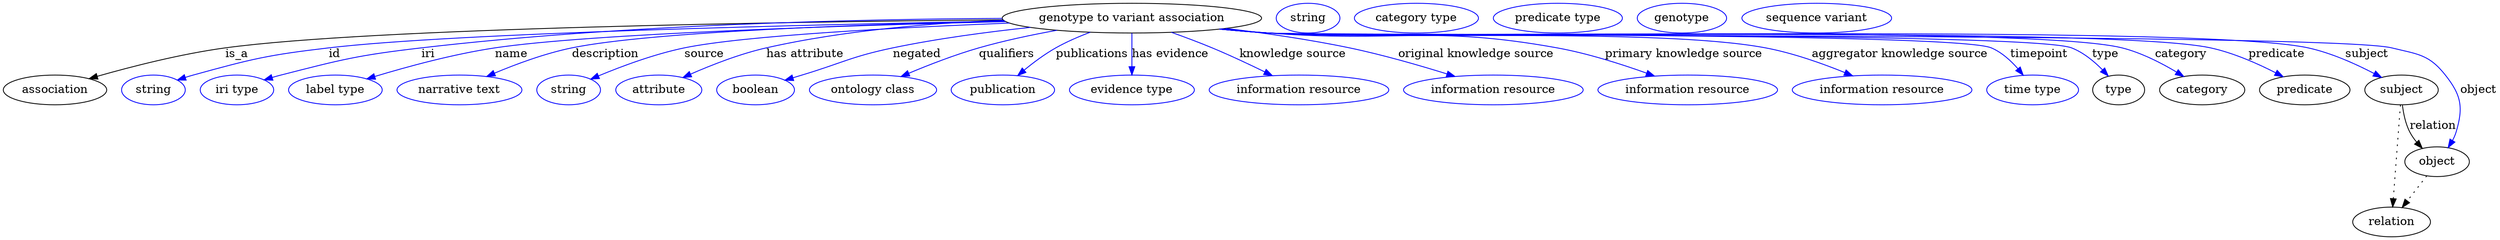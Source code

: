 digraph {
	graph [bb="0,0,3012.4,283"];
	node [label="\N"];
	"genotype to variant association"	[height=0.5,
		label="genotype to variant association",
		pos="1362.4,265",
		width=4.351];
	association	[height=0.5,
		pos="62.394,178",
		width=1.7332];
	"genotype to variant association" -> association	[label=is_a,
		lp="282.39,221.5",
		pos="e,103.35,191.59 1206.7,262.97 949.06,260.6 444.81,252.97 268.39,229 214.66,221.7 154.54,206.24 113.18,194.43"];
	id	[color=blue,
		height=0.5,
		label=string,
		pos="181.39,178",
		width=1.0652];
	"genotype to variant association" -> id	[color=blue,
		label=id,
		lp="400.39,221.5",
		pos="e,210.37,190.01 1208.7,261.49 976.38,257.18 546.47,247.04 393.39,229 319.56,220.3 301.06,215.79 229.39,196 226.28,195.14 223.08,\
194.18 219.89,193.17",
		style=solid];
	iri	[color=blue,
		height=0.5,
		label="iri type",
		pos="282.39,178",
		width=1.2277];
	"genotype to variant association" -> iri	[color=blue,
		label=iri,
		lp="512.39,221.5",
		pos="e,315.3,190.21 1205.7,264.74 1033.2,263.89 748.15,257.6 504.39,229 428.39,220.08 409.51,215.05 335.39,196 332.02,195.13 328.54,194.17 \
325.05,193.16",
		style=solid];
	name	[color=blue,
		height=0.5,
		label="label type",
		pos="401.39,178",
		width=1.5707];
	"genotype to variant association" -> name	[color=blue,
		label=name,
		lp="613.39,221.5",
		pos="e,439.52,191.46 1210,260.84 1020.5,256.25 708.03,246.34 593.39,229 543.53,221.46 487.9,206.19 449.41,194.5",
		style=solid];
	description	[color=blue,
		height=0.5,
		label="narrative text",
		pos="551.39,178",
		width=2.0943];
	"genotype to variant association" -> description	[color=blue,
		label=description,
		lp="726.89,221.5",
		pos="e,584.13,194.32 1208.6,261.42 1040.5,257.65 782.43,248.79 686.39,229 654.24,222.37 619.53,209.38 593.37,198.3",
		style=solid];
	source	[color=blue,
		height=0.5,
		label=string,
		pos="683.39,178",
		width=1.0652];
	"genotype to variant association" -> source	[color=blue,
		label=source,
		lp="845.39,221.5",
		pos="e,709.97,191.19 1214.1,259.1 1080.2,253.83 893.6,244.1 821.39,229 785.74,221.55 746.88,206.83 719.5,195.28",
		style=solid];
	"has attribute"	[color=blue,
		height=0.5,
		label=attribute,
		pos="791.39,178",
		width=1.4443];
	"genotype to variant association" -> "has attribute"	[color=blue,
		label="has attribute",
		lp="967.39,221.5",
		pos="e,820.34,193.03 1206.8,262.68 1121.4,259.22 1014,250.37 920.39,229 888.83,221.8 854.75,208.32 829.54,197.17",
		style=solid];
	negated	[color=blue,
		height=0.5,
		label=boolean,
		pos="908.39,178",
		width=1.2999];
	"genotype to variant association" -> negated	[color=blue,
		label=negated,
		lp="1102.4,221.5",
		pos="e,943.59,189.93 1239.7,253.82 1188,248.32 1127.4,240.29 1073.4,229 1023.4,218.56 1012.2,210.87 963.39,196 960.09,194.99 956.68,193.95 \
953.25,192.9",
		style=solid];
	qualifiers	[color=blue,
		height=0.5,
		label="ontology class",
		pos="1049.4,178",
		width=2.1304];
	"genotype to variant association" -> qualifiers	[color=blue,
		label=qualifiers,
		lp="1210.9,221.5",
		pos="e,1083.3,194.24 1271.7,250.31 1241.5,244.82 1207.7,237.71 1177.4,229 1148.5,220.71 1117.1,208.5 1092.7,198.21",
		style=solid];
	publications	[color=blue,
		height=0.5,
		label=publication,
		pos="1206.4,178",
		width=1.7332];
	"genotype to variant association" -> publications	[color=blue,
		label=publications,
		lp="1314.4,221.5",
		pos="e,1224.4,195.45 1312,247.93 1298.1,242.68 1283.3,236.3 1270.4,229 1257,221.42 1243.3,211.19 1232.1,201.95",
		style=solid];
	"has evidence"	[color=blue,
		height=0.5,
		label="evidence type",
		pos="1362.4,178",
		width=2.0943];
	"genotype to variant association" -> "has evidence"	[color=blue,
		label="has evidence",
		lp="1408.9,221.5",
		pos="e,1362.4,196.18 1362.4,246.8 1362.4,235.16 1362.4,219.55 1362.4,206.24",
		style=solid];
	"knowledge source"	[color=blue,
		height=0.5,
		label="information resource",
		pos="1564.4,178",
		width=3.015];
	"genotype to variant association" -> "knowledge source"	[color=blue,
		label="knowledge source",
		lp="1556.9,221.5",
		pos="e,1532.1,195.37 1410.1,247.83 1425.9,242.2 1443.5,235.62 1459.4,229 1480.7,220.11 1503.9,209.19 1523.1,199.83",
		style=solid];
	"original knowledge source"	[color=blue,
		height=0.5,
		label="information resource",
		pos="1799.4,178",
		width=3.015];
	"genotype to variant association" -> "original knowledge source"	[color=blue,
		label="original knowledge source",
		lp="1778.4,221.5",
		pos="e,1753,194.37 1476,252.6 1522.5,246.96 1576.8,239.15 1625.4,229 1665.3,220.66 1709.4,207.94 1743.3,197.41",
		style=solid];
	"primary knowledge source"	[color=blue,
		height=0.5,
		label="information resource",
		pos="2034.4,178",
		width=3.015];
	"genotype to variant association" -> "primary knowledge source"	[color=blue,
		label="primary knowledge source",
		lp="2029.4,221.5",
		pos="e,1994.2,194.86 1471.7,252.02 1490.6,250.17 1510.1,248.41 1528.4,247 1682.8,235.11 1724,256.59 1876.4,229 1913.4,222.29 1953.9,209.38 \
1984.6,198.36",
		style=solid];
	"aggregator knowledge source"	[color=blue,
		height=0.5,
		label="information resource",
		pos="2269.4,178",
		width=3.015];
	"genotype to variant association" -> "aggregator knowledge source"	[color=blue,
		label="aggregator knowledge source",
		lp="2290.9,221.5",
		pos="e,2233.7,195.13 1469.9,251.85 1489.3,249.98 1509.5,248.25 1528.4,247 1661.5,238.2 1997.3,253.59 2128.4,229 2161.5,222.79 2197.3,\
210.04 2224.5,198.97",
		style=solid];
	timepoint	[color=blue,
		height=0.5,
		label="time type",
		pos="2451.4,178",
		width=1.5346];
	"genotype to variant association" -> timepoint	[color=blue,
		label=timepoint,
		lp="2459.4,221.5",
		pos="e,2440,195.85 1469,251.79 1488.7,249.9 1509.2,248.18 1528.4,247 1576.8,244.03 2356.8,248.03 2401.4,229 2413.9,223.66 2425,213.56 \
2433.5,203.82",
		style=solid];
	type	[height=0.5,
		pos="2555.4,178",
		width=0.86659];
	"genotype to variant association" -> type	[color=blue,
		label=type,
		lp="2539.4,221.5",
		pos="e,2542.8,194.92 1469,251.75 1488.7,249.87 1509.2,248.16 1528.4,247 1582.2,243.75 2448.1,248.46 2498.4,229 2512.7,223.47 2525.8,212.64 \
2535.8,202.47",
		style=solid];
	category	[height=0.5,
		pos="2656.4,178",
		width=1.4263];
	"genotype to variant association" -> category	[color=blue,
		label=category,
		lp="2630.9,221.5",
		pos="e,2634.1,194.29 1469,251.74 1488.7,249.85 1509.2,248.15 1528.4,247 1642.8,240.16 2448.3,256.98 2559.4,229 2582.9,223.08 2607.2,210.57 \
2625.6,199.55",
		style=solid];
	predicate	[height=0.5,
		pos="2780.4,178",
		width=1.5165];
	"genotype to variant association" -> predicate	[color=blue,
		label=predicate,
		lp="2746.4,221.5",
		pos="e,2754.2,194.07 1468.6,251.75 1488.4,249.85 1509,248.14 1528.4,247 1654.6,239.55 2542.8,255.93 2666.4,229 2694.1,222.96 2723.4,209.97 \
2745.3,198.75",
		style=solid];
	subject	[height=0.5,
		pos="2897.4,178",
		width=1.2277];
	"genotype to variant association" -> subject	[color=blue,
		label=subject,
		lp="2855.4,221.5",
		pos="e,2873.2,193.12 1468.5,251.73 1488.4,249.83 1509,248.13 1528.4,247 1667.7,238.88 2648.1,258.84 2784.4,229 2812.6,222.82 2842.5,209.29 \
2864.4,197.87",
		style=solid];
	object	[height=0.5,
		pos="2940.4,91",
		width=1.0832];
	"genotype to variant association" -> object	[color=blue,
		label=object,
		lp="2990.4,178",
		pos="e,2953.8,108.09 1468.5,251.71 1488.4,249.82 1509,248.12 1528.4,247 1603.7,242.66 2812.2,247.03 2885.4,229 2916.9,221.25 2930.3,221.42 \
2950.4,196 2969.7,171.51 2972.3,156.9 2963.4,127 2962.4,123.55 2960.9,120.13 2959.1,116.85",
		style=solid];
	association_type	[color=blue,
		height=0.5,
		label=string,
		pos="1575.4,265",
		width=1.0652];
	association_category	[color=blue,
		height=0.5,
		label="category type",
		pos="1706.4,265",
		width=2.0762];
	"genotype to variant association_predicate"	[color=blue,
		height=0.5,
		label="predicate type",
		pos="1877.4,265",
		width=2.1665];
	subject -> object	[label=relation,
		lp="2935.4,134.5",
		pos="e,2922.5,107.23 2898.5,159.55 2899.7,149.57 2902.2,137.07 2907.4,127 2909.6,122.68 2912.5,118.52 2915.7,114.66"];
	relation	[height=0.5,
		pos="2885.4,18",
		width=1.2999];
	subject -> relation	[pos="e,2886.7,36.188 2896.1,159.79 2894,132.48 2890,78.994 2887.5,46.38",
		style=dotted];
	"genotype to variant association_subject"	[color=blue,
		height=0.5,
		label=genotype,
		pos="2027.4,265",
		width=1.4985];
	object -> relation	[pos="e,2898.2,35.54 2927.9,73.889 2921,64.939 2912.2,53.617 2904.4,43.584",
		style=dotted];
	"genotype to variant association_object"	[color=blue,
		height=0.5,
		label="sequence variant",
		pos="2189.4,265",
		width=2.5095];
}
